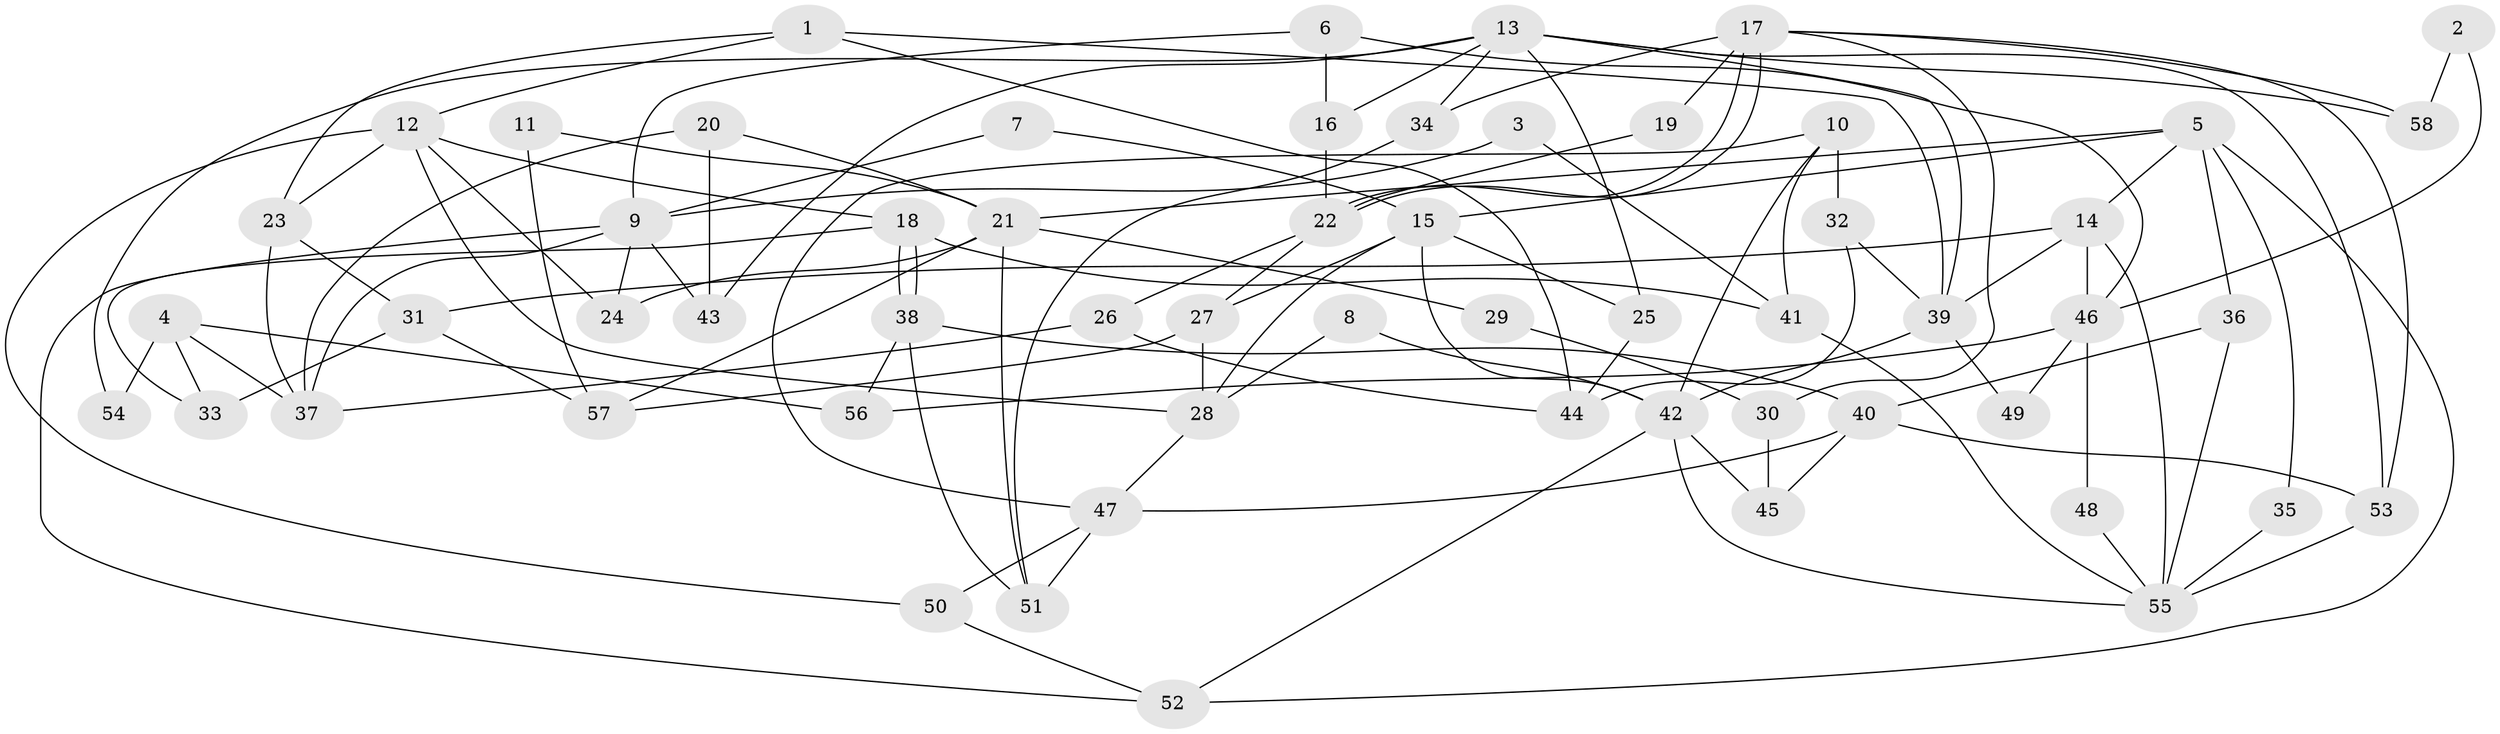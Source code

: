 // Generated by graph-tools (version 1.1) at 2025/50/03/09/25 03:50:10]
// undirected, 58 vertices, 116 edges
graph export_dot {
graph [start="1"]
  node [color=gray90,style=filled];
  1;
  2;
  3;
  4;
  5;
  6;
  7;
  8;
  9;
  10;
  11;
  12;
  13;
  14;
  15;
  16;
  17;
  18;
  19;
  20;
  21;
  22;
  23;
  24;
  25;
  26;
  27;
  28;
  29;
  30;
  31;
  32;
  33;
  34;
  35;
  36;
  37;
  38;
  39;
  40;
  41;
  42;
  43;
  44;
  45;
  46;
  47;
  48;
  49;
  50;
  51;
  52;
  53;
  54;
  55;
  56;
  57;
  58;
  1 -- 39;
  1 -- 12;
  1 -- 23;
  1 -- 44;
  2 -- 58;
  2 -- 46;
  3 -- 9;
  3 -- 41;
  4 -- 37;
  4 -- 33;
  4 -- 54;
  4 -- 56;
  5 -- 36;
  5 -- 14;
  5 -- 15;
  5 -- 21;
  5 -- 35;
  5 -- 52;
  6 -- 9;
  6 -- 16;
  6 -- 46;
  7 -- 15;
  7 -- 9;
  8 -- 42;
  8 -- 28;
  9 -- 24;
  9 -- 37;
  9 -- 43;
  9 -- 52;
  10 -- 47;
  10 -- 42;
  10 -- 32;
  10 -- 41;
  11 -- 57;
  11 -- 21;
  12 -- 18;
  12 -- 50;
  12 -- 23;
  12 -- 24;
  12 -- 28;
  13 -- 43;
  13 -- 25;
  13 -- 16;
  13 -- 34;
  13 -- 39;
  13 -- 53;
  13 -- 54;
  13 -- 58;
  14 -- 39;
  14 -- 31;
  14 -- 46;
  14 -- 55;
  15 -- 42;
  15 -- 25;
  15 -- 27;
  15 -- 28;
  16 -- 22;
  17 -- 53;
  17 -- 22;
  17 -- 22;
  17 -- 19;
  17 -- 30;
  17 -- 34;
  17 -- 58;
  18 -- 41;
  18 -- 38;
  18 -- 38;
  18 -- 33;
  19 -- 22;
  20 -- 37;
  20 -- 21;
  20 -- 43;
  21 -- 51;
  21 -- 24;
  21 -- 29;
  21 -- 57;
  22 -- 27;
  22 -- 26;
  23 -- 31;
  23 -- 37;
  25 -- 44;
  26 -- 44;
  26 -- 37;
  27 -- 28;
  27 -- 57;
  28 -- 47;
  29 -- 30;
  30 -- 45;
  31 -- 57;
  31 -- 33;
  32 -- 39;
  32 -- 44;
  34 -- 51;
  35 -- 55;
  36 -- 55;
  36 -- 40;
  38 -- 56;
  38 -- 40;
  38 -- 51;
  39 -- 42;
  39 -- 49;
  40 -- 47;
  40 -- 45;
  40 -- 53;
  41 -- 55;
  42 -- 52;
  42 -- 55;
  42 -- 45;
  46 -- 48;
  46 -- 49;
  46 -- 56;
  47 -- 51;
  47 -- 50;
  48 -- 55;
  50 -- 52;
  53 -- 55;
}

